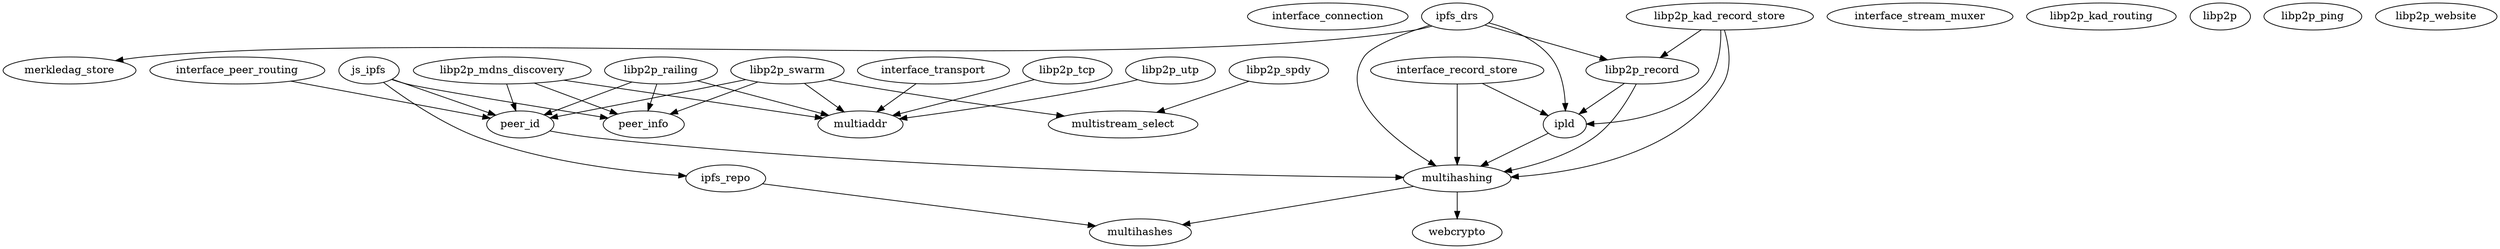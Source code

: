 digraph dependencies {
interface_connection;
interface_peer_routing;
interface_peer_routing -> peer_id ;
interface_record_store;
interface_record_store -> ipld ;
interface_record_store -> multihashing ;
interface_stream_muxer;
interface_transport;
interface_transport -> multiaddr ;
ipld;
ipld -> multihashing ;
ipfs_drs;
ipfs_drs -> ipld ;
ipfs_drs -> libp2p_record ;
ipfs_drs -> merkledag_store ;
ipfs_drs -> multihashing ;
libp2p_kad_record_store;
libp2p_kad_record_store -> ipld ;
libp2p_kad_record_store -> libp2p_record ;
libp2p_kad_record_store -> multihashing ;
libp2p_kad_routing;
libp2p_mdns_discovery;
libp2p_mdns_discovery -> peer_info ;
libp2p_mdns_discovery -> peer_id ;
libp2p_mdns_discovery -> multiaddr ;
libp2p;
libp2p_ping;
libp2p_railing;
libp2p_railing -> peer_info ;
libp2p_railing -> peer_id ;
libp2p_railing -> multiaddr ;
libp2p_record;
libp2p_record -> multihashing ;
libp2p_record -> ipld ;
libp2p_spdy;
libp2p_spdy -> multistream_select ;
libp2p_swarm;
libp2p_swarm -> multiaddr ;
libp2p_swarm -> multistream_select ;
libp2p_swarm -> peer_id ;
libp2p_swarm -> peer_info ;
libp2p_tcp;
libp2p_tcp -> multiaddr ;
libp2p_utp;
libp2p_utp -> multiaddr ;
merkledag_store;
multistream_select;
peer_id;
peer_id -> multihashing ;
peer_info;
libp2p_website;
webcrypto;
js_ipfs;
js_ipfs -> ipfs_repo ;
js_ipfs -> peer_id ;
js_ipfs -> peer_info ;
ipfs_repo;
ipfs_repo -> multihashes ;
multiaddr;
multihashing;
multihashing -> multihashes ;
multihashing -> webcrypto ;
multihashes;
}

